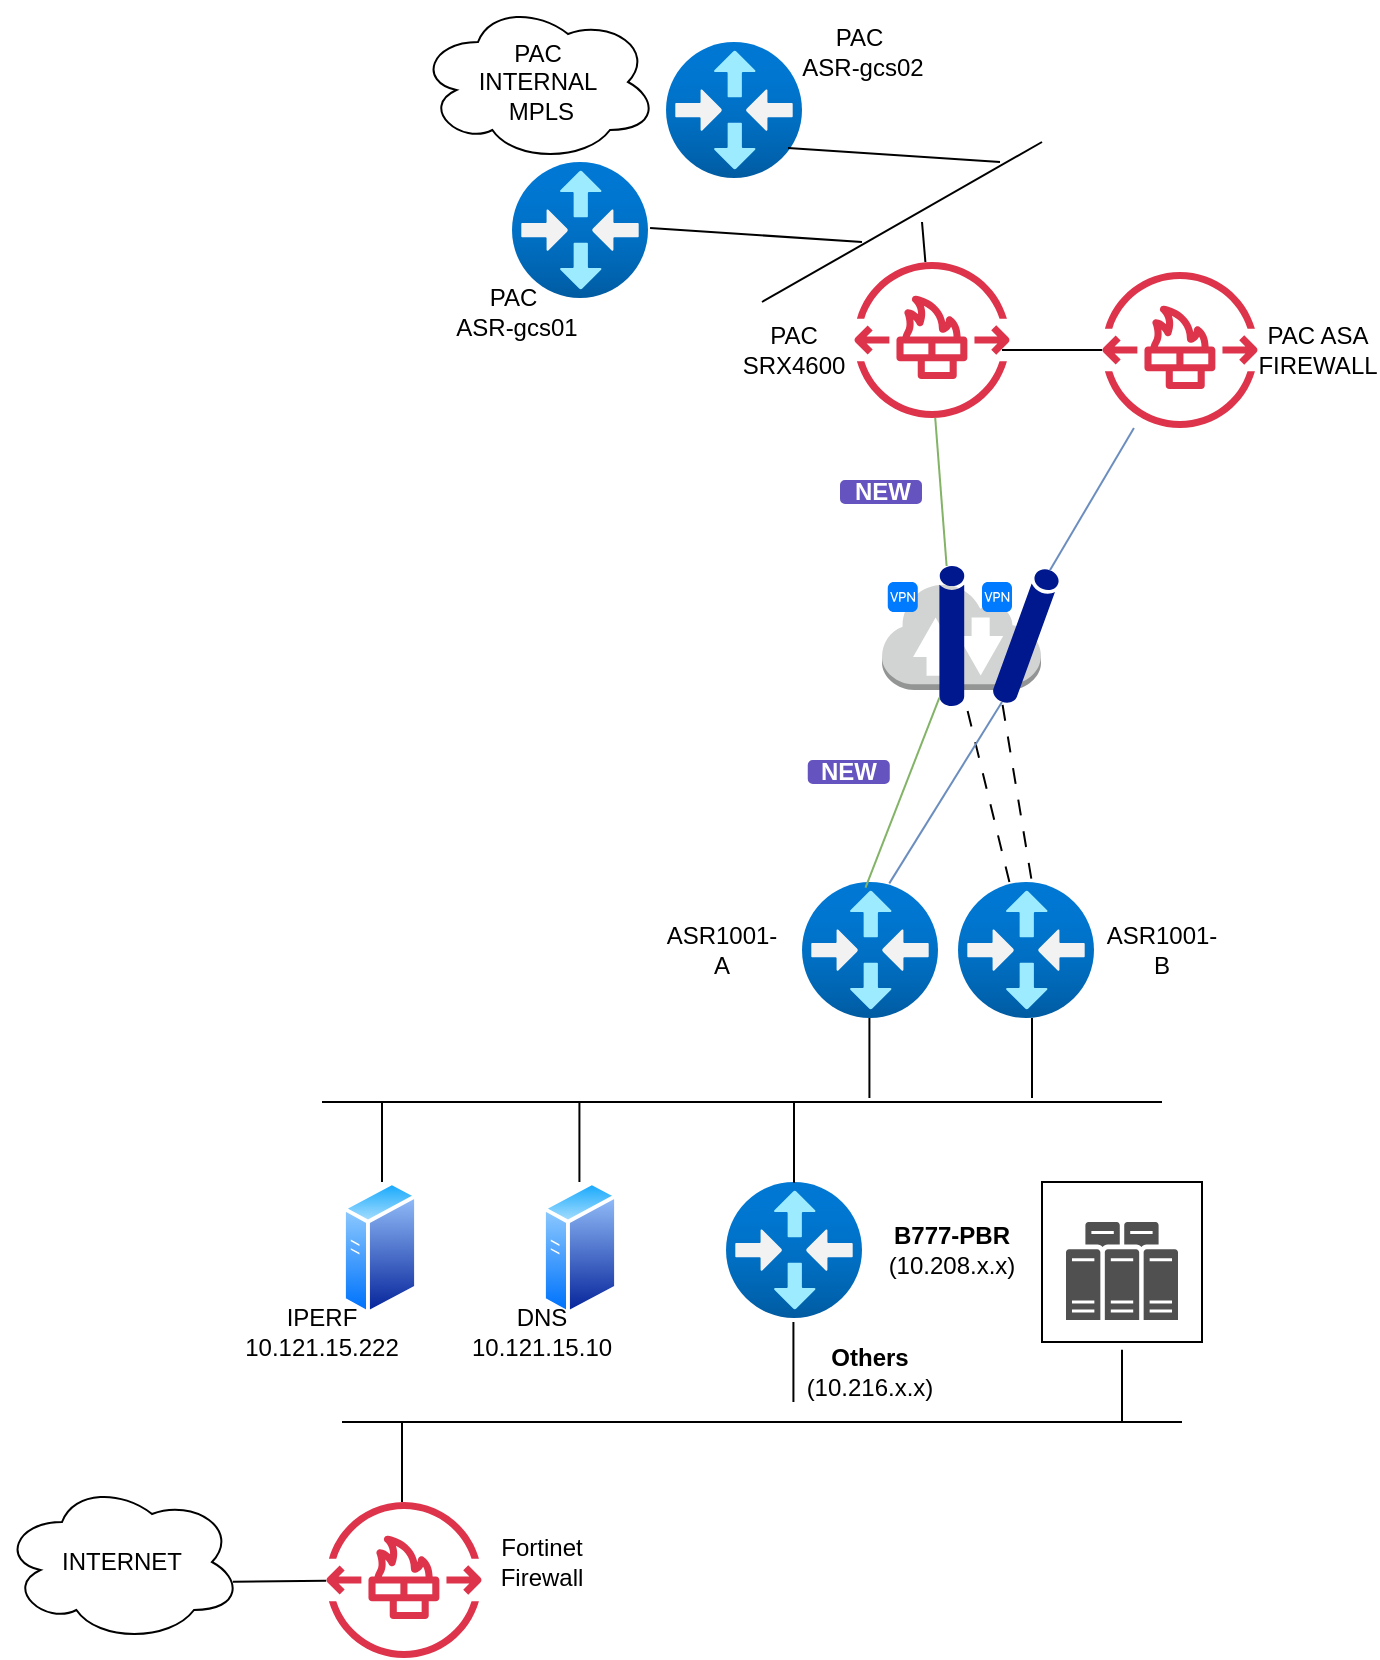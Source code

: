 <mxfile version="24.7.8">
  <diagram name="Page-1" id="CMY5r7wDNChgDmUhpnTA">
    <mxGraphModel dx="1582" dy="874" grid="1" gridSize="10" guides="1" tooltips="1" connect="1" arrows="1" fold="1" page="1" pageScale="1" pageWidth="1100" pageHeight="850" math="0" shadow="0">
      <root>
        <mxCell id="0" />
        <mxCell id="1" parent="0" />
        <mxCell id="mOwfyuYra0vWb5qhgBzf-2" value="" style="image;aspect=fixed;html=1;points=[];align=center;fontSize=12;image=img/lib/azure2/networking/Virtual_Router.svg;" vertex="1" parent="1">
          <mxGeometry x="460" y="450" width="68" height="68" as="geometry" />
        </mxCell>
        <mxCell id="mOwfyuYra0vWb5qhgBzf-3" value="" style="image;aspect=fixed;html=1;points=[];align=center;fontSize=12;image=img/lib/azure2/networking/Virtual_Router.svg;" vertex="1" parent="1">
          <mxGeometry x="538" y="450" width="68" height="68" as="geometry" />
        </mxCell>
        <mxCell id="mOwfyuYra0vWb5qhgBzf-4" value="" style="outlineConnect=0;dashed=0;verticalLabelPosition=bottom;verticalAlign=top;align=center;html=1;shape=mxgraph.aws3.internet_2;fillColor=#D2D3D3;gradientColor=none;" vertex="1" parent="1">
          <mxGeometry x="500" y="300" width="79.5" height="54" as="geometry" />
        </mxCell>
        <mxCell id="mOwfyuYra0vWb5qhgBzf-5" value="" style="sketch=0;aspect=fixed;pointerEvents=1;shadow=0;dashed=0;html=1;strokeColor=none;labelPosition=center;verticalLabelPosition=bottom;verticalAlign=top;align=center;fillColor=#00188D;shape=mxgraph.mscae.general.tunnel;rotation=90;" vertex="1" parent="1">
          <mxGeometry x="500" y="320.7" width="70" height="12.6" as="geometry" />
        </mxCell>
        <mxCell id="mOwfyuYra0vWb5qhgBzf-6" value="" style="html=1;strokeWidth=1;shadow=0;dashed=0;shape=mxgraph.ios7.misc.vpn;fillColor=#007AFF;strokeColor=none;buttonText=;strokeColor2=#222222;fontColor=#222222;fontSize=8;verticalLabelPosition=bottom;verticalAlign=top;align=center;sketch=0;" vertex="1" parent="1">
          <mxGeometry x="502.88" y="300" width="15" height="15" as="geometry" />
        </mxCell>
        <mxCell id="mOwfyuYra0vWb5qhgBzf-7" value="" style="endArrow=none;html=1;rounded=0;fillColor=#d5e8d4;strokeColor=#82b366;" edge="1" parent="1" source="mOwfyuYra0vWb5qhgBzf-5">
          <mxGeometry width="50" height="50" relative="1" as="geometry">
            <mxPoint x="480" y="270" as="sourcePoint" />
            <mxPoint x="526.615" y="218.0" as="targetPoint" />
          </mxGeometry>
        </mxCell>
        <mxCell id="mOwfyuYra0vWb5qhgBzf-8" value="" style="endArrow=none;html=1;rounded=0;entryX=0.467;entryY=0.042;entryDx=0;entryDy=0;entryPerimeter=0;exitX=0.94;exitY=1;exitDx=0;exitDy=0;exitPerimeter=0;fillColor=#d5e8d4;strokeColor=#82b366;" edge="1" parent="1" source="mOwfyuYra0vWb5qhgBzf-5" target="mOwfyuYra0vWb5qhgBzf-2">
          <mxGeometry width="50" height="50" relative="1" as="geometry">
            <mxPoint x="546" y="302" as="sourcePoint" />
            <mxPoint x="538" y="228" as="targetPoint" />
          </mxGeometry>
        </mxCell>
        <mxCell id="mOwfyuYra0vWb5qhgBzf-9" value="" style="endArrow=none;html=1;rounded=0;entryX=0.94;entryY=0.01;entryDx=0;entryDy=0;entryPerimeter=0;dashed=1;dashPattern=8 8;" edge="1" parent="1" source="mOwfyuYra0vWb5qhgBzf-3" target="mOwfyuYra0vWb5qhgBzf-5">
          <mxGeometry width="50" height="50" relative="1" as="geometry">
            <mxPoint x="556" y="312" as="sourcePoint" />
            <mxPoint x="548" y="238" as="targetPoint" />
          </mxGeometry>
        </mxCell>
        <mxCell id="mOwfyuYra0vWb5qhgBzf-10" value="" style="image;aspect=fixed;html=1;points=[];align=center;fontSize=12;image=img/lib/azure2/networking/Virtual_Router.svg;" vertex="1" parent="1">
          <mxGeometry x="422" y="600" width="68" height="68" as="geometry" />
        </mxCell>
        <mxCell id="mOwfyuYra0vWb5qhgBzf-15" value="" style="group" vertex="1" connectable="0" parent="1">
          <mxGeometry x="580" y="600" width="80" height="80" as="geometry" />
        </mxCell>
        <mxCell id="mOwfyuYra0vWb5qhgBzf-13" value="" style="sketch=0;pointerEvents=1;shadow=0;dashed=0;html=1;strokeColor=none;fillColor=#505050;labelPosition=center;verticalLabelPosition=bottom;verticalAlign=top;outlineConnect=0;align=center;shape=mxgraph.office.servers.server_farm;" vertex="1" parent="mOwfyuYra0vWb5qhgBzf-15">
          <mxGeometry x="12" y="20" width="56" height="49" as="geometry" />
        </mxCell>
        <mxCell id="mOwfyuYra0vWb5qhgBzf-14" value="" style="whiteSpace=wrap;html=1;aspect=fixed;fillColor=none;" vertex="1" parent="mOwfyuYra0vWb5qhgBzf-15">
          <mxGeometry width="80" height="80" as="geometry" />
        </mxCell>
        <mxCell id="mOwfyuYra0vWb5qhgBzf-16" value="" style="shape=image;html=1;verticalAlign=top;verticalLabelPosition=bottom;labelBackgroundColor=#ffffff;imageAspect=0;aspect=fixed;image=https://cdn2.iconfinder.com/data/icons/essential-web-5/50/point-right-arrow-curve-forward-128.png;rotation=45;" vertex="1" parent="1">
          <mxGeometry x="502.88" y="567.2" width="73.75" height="73.75" as="geometry" />
        </mxCell>
        <mxCell id="mOwfyuYra0vWb5qhgBzf-17" value="&lt;b&gt;B777-PBR&lt;/b&gt;&lt;br&gt;(10.208.x.x)" style="text;html=1;align=center;verticalAlign=middle;whiteSpace=wrap;rounded=0;" vertex="1" parent="1">
          <mxGeometry x="500" y="619" width="70" height="30" as="geometry" />
        </mxCell>
        <mxCell id="mOwfyuYra0vWb5qhgBzf-18" value="&lt;b&gt;Others&lt;/b&gt;&lt;br&gt;(10.216.x.x)" style="text;html=1;align=center;verticalAlign=middle;whiteSpace=wrap;rounded=0;" vertex="1" parent="1">
          <mxGeometry x="464" y="680" width="60" height="30" as="geometry" />
        </mxCell>
        <mxCell id="mOwfyuYra0vWb5qhgBzf-19" value="" style="endArrow=none;html=1;rounded=0;exitX=0.5;exitY=0.006;exitDx=0;exitDy=0;exitPerimeter=0;" edge="1" parent="1" source="mOwfyuYra0vWb5qhgBzf-10">
          <mxGeometry width="50" height="50" relative="1" as="geometry">
            <mxPoint x="539" y="368" as="sourcePoint" />
            <mxPoint x="456" y="560" as="targetPoint" />
          </mxGeometry>
        </mxCell>
        <mxCell id="mOwfyuYra0vWb5qhgBzf-20" value="" style="endArrow=none;html=1;rounded=0;" edge="1" parent="1">
          <mxGeometry width="50" height="50" relative="1" as="geometry">
            <mxPoint x="640" y="560" as="sourcePoint" />
            <mxPoint x="220" y="560" as="targetPoint" />
          </mxGeometry>
        </mxCell>
        <mxCell id="mOwfyuYra0vWb5qhgBzf-21" value="" style="endArrow=none;html=1;rounded=0;exitX=0.5;exitY=0.006;exitDx=0;exitDy=0;exitPerimeter=0;" edge="1" parent="1">
          <mxGeometry width="50" height="50" relative="1" as="geometry">
            <mxPoint x="493.71" y="558" as="sourcePoint" />
            <mxPoint x="493.71" y="518" as="targetPoint" />
          </mxGeometry>
        </mxCell>
        <mxCell id="mOwfyuYra0vWb5qhgBzf-22" value="" style="endArrow=none;html=1;rounded=0;exitX=0.5;exitY=0.006;exitDx=0;exitDy=0;exitPerimeter=0;" edge="1" parent="1">
          <mxGeometry width="50" height="50" relative="1" as="geometry">
            <mxPoint x="575" y="558" as="sourcePoint" />
            <mxPoint x="575" y="518" as="targetPoint" />
          </mxGeometry>
        </mxCell>
        <mxCell id="mOwfyuYra0vWb5qhgBzf-23" value="" style="image;aspect=fixed;perimeter=ellipsePerimeter;html=1;align=center;shadow=0;dashed=0;spacingTop=3;image=img/lib/active_directory/generic_server.svg;" vertex="1" parent="1">
          <mxGeometry x="230" y="599" width="38" height="67.86" as="geometry" />
        </mxCell>
        <mxCell id="mOwfyuYra0vWb5qhgBzf-24" value="" style="image;aspect=fixed;perimeter=ellipsePerimeter;html=1;align=center;shadow=0;dashed=0;spacingTop=3;image=img/lib/active_directory/generic_server.svg;" vertex="1" parent="1">
          <mxGeometry x="330" y="599" width="38" height="67.86" as="geometry" />
        </mxCell>
        <mxCell id="mOwfyuYra0vWb5qhgBzf-25" value="IPERF&lt;br&gt;10.121.15.222" style="text;html=1;align=center;verticalAlign=middle;whiteSpace=wrap;rounded=0;" vertex="1" parent="1">
          <mxGeometry x="190" y="660" width="60" height="30" as="geometry" />
        </mxCell>
        <mxCell id="mOwfyuYra0vWb5qhgBzf-26" value="DNS&lt;br&gt;10.121.15.10" style="text;html=1;align=center;verticalAlign=middle;whiteSpace=wrap;rounded=0;" vertex="1" parent="1">
          <mxGeometry x="300" y="660" width="60" height="30" as="geometry" />
        </mxCell>
        <mxCell id="mOwfyuYra0vWb5qhgBzf-27" value="" style="endArrow=none;html=1;rounded=0;exitX=0.5;exitY=0.006;exitDx=0;exitDy=0;exitPerimeter=0;" edge="1" parent="1">
          <mxGeometry width="50" height="50" relative="1" as="geometry">
            <mxPoint x="348.71" y="600" as="sourcePoint" />
            <mxPoint x="348.71" y="560" as="targetPoint" />
          </mxGeometry>
        </mxCell>
        <mxCell id="mOwfyuYra0vWb5qhgBzf-28" value="" style="endArrow=none;html=1;rounded=0;exitX=0.5;exitY=0.006;exitDx=0;exitDy=0;exitPerimeter=0;" edge="1" parent="1">
          <mxGeometry width="50" height="50" relative="1" as="geometry">
            <mxPoint x="250" y="600" as="sourcePoint" />
            <mxPoint x="250" y="560" as="targetPoint" />
          </mxGeometry>
        </mxCell>
        <mxCell id="mOwfyuYra0vWb5qhgBzf-29" value="" style="endArrow=none;html=1;rounded=0;exitX=0.5;exitY=0.006;exitDx=0;exitDy=0;exitPerimeter=0;" edge="1" parent="1">
          <mxGeometry width="50" height="50" relative="1" as="geometry">
            <mxPoint x="455.71" y="710" as="sourcePoint" />
            <mxPoint x="455.71" y="670" as="targetPoint" />
          </mxGeometry>
        </mxCell>
        <mxCell id="mOwfyuYra0vWb5qhgBzf-30" value="" style="endArrow=none;html=1;rounded=0;" edge="1" parent="1">
          <mxGeometry width="50" height="50" relative="1" as="geometry">
            <mxPoint x="650" y="720" as="sourcePoint" />
            <mxPoint x="230" y="720" as="targetPoint" />
          </mxGeometry>
        </mxCell>
        <mxCell id="mOwfyuYra0vWb5qhgBzf-31" value="" style="endArrow=none;html=1;rounded=0;entryX=0.5;entryY=1.048;entryDx=0;entryDy=0;entryPerimeter=0;" edge="1" parent="1" target="mOwfyuYra0vWb5qhgBzf-14">
          <mxGeometry width="50" height="50" relative="1" as="geometry">
            <mxPoint x="620" y="720" as="sourcePoint" />
            <mxPoint x="465.71" y="680" as="targetPoint" />
          </mxGeometry>
        </mxCell>
        <mxCell id="mOwfyuYra0vWb5qhgBzf-32" value="" style="endArrow=none;html=1;rounded=0;exitX=0.5;exitY=0.006;exitDx=0;exitDy=0;exitPerimeter=0;" edge="1" parent="1">
          <mxGeometry width="50" height="50" relative="1" as="geometry">
            <mxPoint x="260" y="760" as="sourcePoint" />
            <mxPoint x="260" y="720" as="targetPoint" />
          </mxGeometry>
        </mxCell>
        <mxCell id="mOwfyuYra0vWb5qhgBzf-33" value="" style="sketch=0;outlineConnect=0;fontColor=#232F3E;gradientColor=none;fillColor=#DD344C;strokeColor=none;dashed=0;verticalLabelPosition=bottom;verticalAlign=top;align=center;html=1;fontSize=12;fontStyle=0;aspect=fixed;pointerEvents=1;shape=mxgraph.aws4.network_firewall_endpoints;" vertex="1" parent="1">
          <mxGeometry x="222" y="760" width="78" height="78" as="geometry" />
        </mxCell>
        <mxCell id="mOwfyuYra0vWb5qhgBzf-34" value="Fortinet&lt;div&gt;Firewall&lt;/div&gt;" style="text;html=1;align=center;verticalAlign=middle;whiteSpace=wrap;rounded=0;" vertex="1" parent="1">
          <mxGeometry x="300" y="775" width="60" height="30" as="geometry" />
        </mxCell>
        <mxCell id="mOwfyuYra0vWb5qhgBzf-35" value="INTERNET" style="ellipse;shape=cloud;whiteSpace=wrap;html=1;" vertex="1" parent="1">
          <mxGeometry x="60" y="750" width="120" height="80" as="geometry" />
        </mxCell>
        <mxCell id="mOwfyuYra0vWb5qhgBzf-36" value="" style="endArrow=none;html=1;rounded=0;entryX=0.962;entryY=0.623;entryDx=0;entryDy=0;entryPerimeter=0;" edge="1" parent="1" source="mOwfyuYra0vWb5qhgBzf-33" target="mOwfyuYra0vWb5qhgBzf-35">
          <mxGeometry width="50" height="50" relative="1" as="geometry">
            <mxPoint x="270" y="770" as="sourcePoint" />
            <mxPoint x="270" y="730" as="targetPoint" />
          </mxGeometry>
        </mxCell>
        <mxCell id="mOwfyuYra0vWb5qhgBzf-37" value="ASR1001-A" style="text;html=1;align=center;verticalAlign=middle;whiteSpace=wrap;rounded=0;" vertex="1" parent="1">
          <mxGeometry x="390" y="469" width="60" height="30" as="geometry" />
        </mxCell>
        <mxCell id="mOwfyuYra0vWb5qhgBzf-38" value="ASR1001-B" style="text;html=1;align=center;verticalAlign=middle;whiteSpace=wrap;rounded=0;" vertex="1" parent="1">
          <mxGeometry x="610" y="469" width="60" height="30" as="geometry" />
        </mxCell>
        <mxCell id="mOwfyuYra0vWb5qhgBzf-39" value="PAC&lt;br&gt;SRX4600" style="text;html=1;align=center;verticalAlign=middle;whiteSpace=wrap;rounded=0;" vertex="1" parent="1">
          <mxGeometry x="426" y="169" width="60" height="30" as="geometry" />
        </mxCell>
        <mxCell id="mOwfyuYra0vWb5qhgBzf-40" value="" style="sketch=0;outlineConnect=0;fontColor=#232F3E;gradientColor=none;fillColor=#DD344C;strokeColor=none;dashed=0;verticalLabelPosition=bottom;verticalAlign=top;align=center;html=1;fontSize=12;fontStyle=0;aspect=fixed;pointerEvents=1;shape=mxgraph.aws4.network_firewall_endpoints;" vertex="1" parent="1">
          <mxGeometry x="610" y="145" width="78" height="78" as="geometry" />
        </mxCell>
        <mxCell id="mOwfyuYra0vWb5qhgBzf-41" value="PAC ASA FIREWALL" style="text;html=1;align=center;verticalAlign=middle;whiteSpace=wrap;rounded=0;" vertex="1" parent="1">
          <mxGeometry x="688" y="169" width="60" height="30" as="geometry" />
        </mxCell>
        <mxCell id="mOwfyuYra0vWb5qhgBzf-42" value="" style="sketch=0;aspect=fixed;pointerEvents=1;shadow=0;dashed=0;html=1;strokeColor=none;labelPosition=center;verticalLabelPosition=bottom;verticalAlign=top;align=center;fillColor=#00188D;shape=mxgraph.mscae.general.tunnel;rotation=-250;" vertex="1" parent="1">
          <mxGeometry x="537" y="320.7" width="70" height="12.6" as="geometry" />
        </mxCell>
        <mxCell id="mOwfyuYra0vWb5qhgBzf-43" value="" style="html=1;strokeWidth=1;shadow=0;dashed=0;shape=mxgraph.ios7.misc.vpn;fillColor=#007AFF;strokeColor=none;buttonText=;strokeColor2=#222222;fontColor=#222222;fontSize=8;verticalLabelPosition=bottom;verticalAlign=top;align=center;sketch=0;" vertex="1" parent="1">
          <mxGeometry x="550" y="300" width="15" height="15" as="geometry" />
        </mxCell>
        <mxCell id="mOwfyuYra0vWb5qhgBzf-44" value="" style="endArrow=none;html=1;rounded=0;exitX=0;exitY=0.5;exitDx=0;exitDy=0;exitPerimeter=0;fillColor=#dae8fc;strokeColor=#6c8ebf;" edge="1" parent="1" source="mOwfyuYra0vWb5qhgBzf-42" target="mOwfyuYra0vWb5qhgBzf-40">
          <mxGeometry width="50" height="50" relative="1" as="geometry">
            <mxPoint x="542" y="302" as="sourcePoint" />
            <mxPoint x="537" y="228" as="targetPoint" />
          </mxGeometry>
        </mxCell>
        <mxCell id="mOwfyuYra0vWb5qhgBzf-45" value="" style="endArrow=none;html=1;rounded=0;entryX=0.642;entryY=0.01;entryDx=0;entryDy=0;entryPerimeter=0;fillColor=#dae8fc;strokeColor=#6c8ebf;" edge="1" parent="1" target="mOwfyuYra0vWb5qhgBzf-2">
          <mxGeometry width="50" height="50" relative="1" as="geometry">
            <mxPoint x="560" y="360" as="sourcePoint" />
            <mxPoint x="636" y="233" as="targetPoint" />
          </mxGeometry>
        </mxCell>
        <mxCell id="mOwfyuYra0vWb5qhgBzf-46" value="" style="endArrow=none;html=1;rounded=0;entryX=1;entryY=0.5;entryDx=0;entryDy=0;entryPerimeter=0;dashed=1;dashPattern=8 8;exitX=0.539;exitY=-0.025;exitDx=0;exitDy=0;exitPerimeter=0;" edge="1" parent="1" source="mOwfyuYra0vWb5qhgBzf-3" target="mOwfyuYra0vWb5qhgBzf-42">
          <mxGeometry width="50" height="50" relative="1" as="geometry">
            <mxPoint x="574" y="460" as="sourcePoint" />
            <mxPoint x="551" y="368" as="targetPoint" />
          </mxGeometry>
        </mxCell>
        <mxCell id="mOwfyuYra0vWb5qhgBzf-47" value="" style="endArrow=none;html=1;rounded=0;" edge="1" parent="1" source="mOwfyuYra0vWb5qhgBzf-40">
          <mxGeometry width="50" height="50" relative="1" as="geometry">
            <mxPoint x="594" y="304" as="sourcePoint" />
            <mxPoint x="560" y="184" as="targetPoint" />
          </mxGeometry>
        </mxCell>
        <mxCell id="mOwfyuYra0vWb5qhgBzf-48" value="" style="image;aspect=fixed;html=1;points=[];align=center;fontSize=12;image=img/lib/azure2/networking/Virtual_Router.svg;" vertex="1" parent="1">
          <mxGeometry x="392" y="30" width="68" height="68" as="geometry" />
        </mxCell>
        <mxCell id="mOwfyuYra0vWb5qhgBzf-49" value="" style="sketch=0;outlineConnect=0;fontColor=#232F3E;gradientColor=none;fillColor=#DD344C;strokeColor=none;dashed=0;verticalLabelPosition=bottom;verticalAlign=top;align=center;html=1;fontSize=12;fontStyle=0;aspect=fixed;pointerEvents=1;shape=mxgraph.aws4.network_firewall_endpoints;" vertex="1" parent="1">
          <mxGeometry x="486" y="140" width="78" height="78" as="geometry" />
        </mxCell>
        <mxCell id="mOwfyuYra0vWb5qhgBzf-50" value="" style="image;aspect=fixed;html=1;points=[];align=center;fontSize=12;image=img/lib/azure2/networking/Virtual_Router.svg;" vertex="1" parent="1">
          <mxGeometry x="315" y="90" width="68" height="68" as="geometry" />
        </mxCell>
        <mxCell id="mOwfyuYra0vWb5qhgBzf-51" value="PAC&amp;nbsp;&lt;br&gt;ASR-gcs01" style="text;html=1;align=center;verticalAlign=middle;whiteSpace=wrap;rounded=0;" vertex="1" parent="1">
          <mxGeometry x="280" y="150" width="75" height="30" as="geometry" />
        </mxCell>
        <mxCell id="mOwfyuYra0vWb5qhgBzf-52" value="PAC&amp;nbsp;&lt;br&gt;ASR-gcs02" style="text;html=1;align=center;verticalAlign=middle;whiteSpace=wrap;rounded=0;" vertex="1" parent="1">
          <mxGeometry x="453" y="20" width="75" height="30" as="geometry" />
        </mxCell>
        <mxCell id="mOwfyuYra0vWb5qhgBzf-54" value="" style="endArrow=none;html=1;rounded=0;entryX=1.015;entryY=0.485;entryDx=0;entryDy=0;entryPerimeter=0;" edge="1" parent="1" target="mOwfyuYra0vWb5qhgBzf-50">
          <mxGeometry width="50" height="50" relative="1" as="geometry">
            <mxPoint x="490" y="130" as="sourcePoint" />
            <mxPoint x="536.615" y="228.0" as="targetPoint" />
          </mxGeometry>
        </mxCell>
        <mxCell id="mOwfyuYra0vWb5qhgBzf-55" value="" style="endArrow=none;html=1;rounded=0;" edge="1" parent="1">
          <mxGeometry width="50" height="50" relative="1" as="geometry">
            <mxPoint x="580" y="80" as="sourcePoint" />
            <mxPoint x="440" y="160" as="targetPoint" />
          </mxGeometry>
        </mxCell>
        <mxCell id="mOwfyuYra0vWb5qhgBzf-56" value="" style="endArrow=none;html=1;rounded=0;entryX=1.015;entryY=0.485;entryDx=0;entryDy=0;entryPerimeter=0;" edge="1" parent="1">
          <mxGeometry width="50" height="50" relative="1" as="geometry">
            <mxPoint x="559" y="90" as="sourcePoint" />
            <mxPoint x="453" y="83" as="targetPoint" />
          </mxGeometry>
        </mxCell>
        <mxCell id="mOwfyuYra0vWb5qhgBzf-57" value="" style="endArrow=none;html=1;rounded=0;" edge="1" parent="1" source="mOwfyuYra0vWb5qhgBzf-49">
          <mxGeometry width="50" height="50" relative="1" as="geometry">
            <mxPoint x="510" y="150" as="sourcePoint" />
            <mxPoint x="520" y="120" as="targetPoint" />
          </mxGeometry>
        </mxCell>
        <mxCell id="mOwfyuYra0vWb5qhgBzf-58" value="NEW" style="dashed=0;html=1;rounded=1;fillColor=#6554C0;strokeColor=#6554C0;fontSize=12;align=center;fontStyle=1;strokeWidth=2;fontColor=#ffffff" vertex="1" parent="1">
          <mxGeometry x="480" y="250" width="39" height="10" as="geometry" />
        </mxCell>
        <mxCell id="mOwfyuYra0vWb5qhgBzf-59" value="NEW" style="dashed=0;html=1;rounded=1;fillColor=#6554C0;strokeColor=#6554C0;fontSize=12;align=center;fontStyle=1;strokeWidth=2;fontColor=#ffffff" vertex="1" parent="1">
          <mxGeometry x="463.88" y="390" width="39" height="10" as="geometry" />
        </mxCell>
        <mxCell id="mOwfyuYra0vWb5qhgBzf-60" value="PAC&lt;br&gt;INTERNAL&lt;div&gt;&amp;nbsp;MPLS&lt;/div&gt;" style="ellipse;shape=cloud;whiteSpace=wrap;html=1;" vertex="1" parent="1">
          <mxGeometry x="268" y="10" width="120" height="80" as="geometry" />
        </mxCell>
      </root>
    </mxGraphModel>
  </diagram>
</mxfile>
